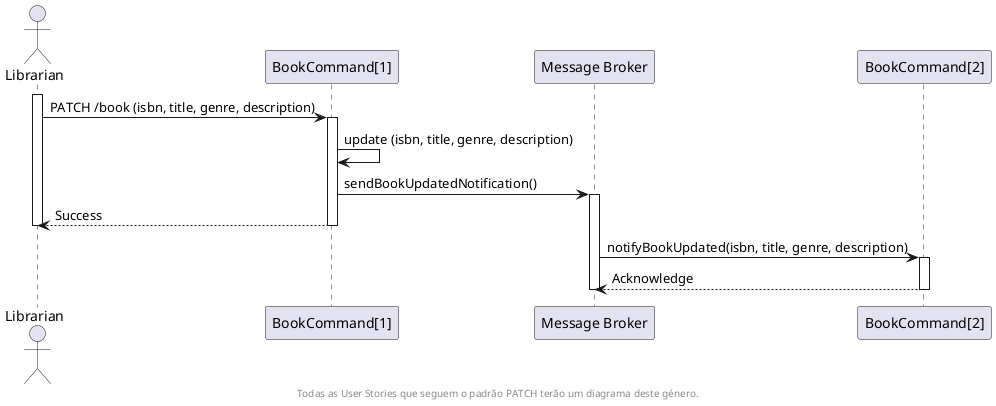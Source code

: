 @startuml

    actor "Librarian" as U
participant "BookCommand[1]" as BM1
participant "Message Broker" as MB
participant "BookCommand[2]" as BM2

activate U
U -> BM1 : PATCH /book (isbn, title, genre, description)
activate BM1

BM1 -> BM1 : update (isbn, title, genre, description)

BM1 -> MB : sendBookUpdatedNotification()
activate MB

BM1 --> U: Success
deactivate U
deactivate BM1

MB -> BM2 : notifyBookUpdated(isbn, title, genre, description)
activate BM2
BM2 --> MB : Acknowledge
deactivate BM2

deactivate MB

footer Todas as User Stories que seguem o padrão PATCH terão um diagrama deste género.

@enduml
